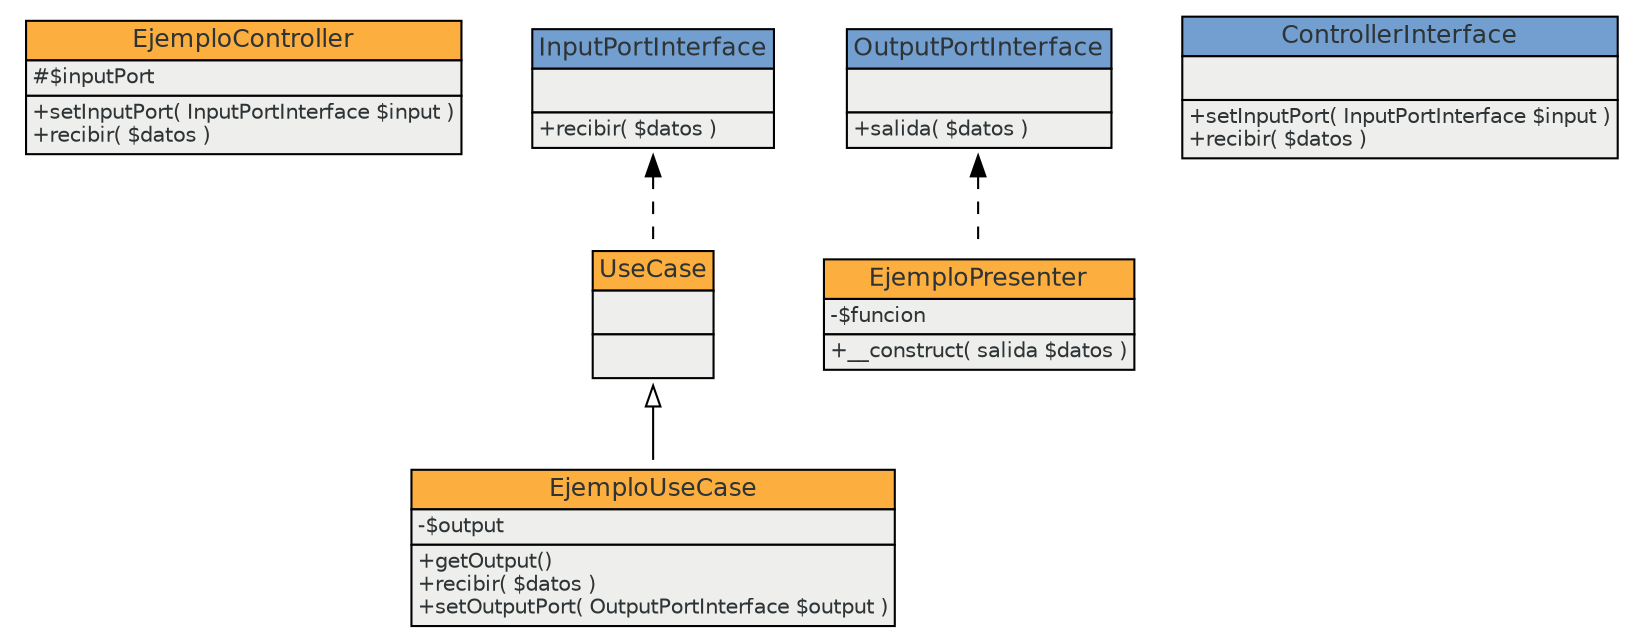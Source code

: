 digraph "f51beda7b68b821a31888eca098c016682edc24b" {
splines = true;
overlap = false;
mindist = 2.6;
"000000002649abb10000000045ea88e8" [label=<<TABLE CELLSPACING="0" BORDER="0" ALIGN="LEFT"><TR><TD BORDER="1" ALIGN="CENTER" BGCOLOR="#fcaf3e"><FONT COLOR="#2e3436" FACE="Helvetica" POINT-SIZE="12">EjemploController</FONT></TD></TR><TR><TD BORDER="1" ALIGN="LEFT" BGCOLOR="#eeeeec"><FONT COLOR="#2e3436" FACE="Helvetica" POINT-SIZE="10">#$inputPort</FONT><BR ALIGN="LEFT"/></TD></TR><TR><TD BORDER="1" ALIGN="LEFT" BGCOLOR="#eeeeec"><FONT COLOR="#2e3436" FACE="Helvetica" POINT-SIZE="10">+setInputPort( InputPortInterface $input )</FONT><BR ALIGN="LEFT"/><FONT COLOR="#2e3436" FACE="Helvetica" POINT-SIZE="10">+recibir( $datos )</FONT><BR ALIGN="LEFT"/></TD></TR></TABLE>> shape=plaintext ]
"000000002649abb00000000045ea88e8" [label=<<TABLE CELLSPACING="0" BORDER="0" ALIGN="LEFT"><TR><TD BORDER="1" ALIGN="CENTER" BGCOLOR="#fcaf3e"><FONT COLOR="#2e3436" FACE="Helvetica" POINT-SIZE="12">UseCase</FONT></TD></TR><TR><TD BORDER="1" ALIGN="LEFT" BGCOLOR="#eeeeec"> </TD></TR><TR><TD BORDER="1" ALIGN="LEFT" BGCOLOR="#eeeeec"> </TD></TR></TABLE>> shape=plaintext ]
"000000002649abaf0000000045ea88e8" -> "000000002649abb00000000045ea88e8" [dir=back arrowtail=normal style=dashed ]
"000000002649abb90000000045ea88e8" [label=<<TABLE CELLSPACING="0" BORDER="0" ALIGN="LEFT"><TR><TD BORDER="1" ALIGN="CENTER" BGCOLOR="#fcaf3e"><FONT COLOR="#2e3436" FACE="Helvetica" POINT-SIZE="12">EjemploUseCase</FONT></TD></TR><TR><TD BORDER="1" ALIGN="LEFT" BGCOLOR="#eeeeec"><FONT COLOR="#2e3436" FACE="Helvetica" POINT-SIZE="10">-$output</FONT><BR ALIGN="LEFT"/></TD></TR><TR><TD BORDER="1" ALIGN="LEFT" BGCOLOR="#eeeeec"><FONT COLOR="#2e3436" FACE="Helvetica" POINT-SIZE="10">+getOutput()</FONT><BR ALIGN="LEFT"/><FONT COLOR="#2e3436" FACE="Helvetica" POINT-SIZE="10">+recibir( $datos )</FONT><BR ALIGN="LEFT"/><FONT COLOR="#2e3436" FACE="Helvetica" POINT-SIZE="10">+setOutputPort( OutputPortInterface $output )</FONT><BR ALIGN="LEFT"/></TD></TR></TABLE>> shape=plaintext ]
"000000002649abb00000000045ea88e8" -> "000000002649abb90000000045ea88e8" [dir=back arrowtail=empty style=solid ]
"000000002649ab850000000045ea88e8" [label=<<TABLE CELLSPACING="0" BORDER="0" ALIGN="LEFT"><TR><TD BORDER="1" ALIGN="CENTER" BGCOLOR="#fcaf3e"><FONT COLOR="#2e3436" FACE="Helvetica" POINT-SIZE="12">EjemploPresenter</FONT></TD></TR><TR><TD BORDER="1" ALIGN="LEFT" BGCOLOR="#eeeeec"><FONT COLOR="#2e3436" FACE="Helvetica" POINT-SIZE="10">-$funcion</FONT><BR ALIGN="LEFT"/></TD></TR><TR><TD BORDER="1" ALIGN="LEFT" BGCOLOR="#eeeeec"><FONT COLOR="#2e3436" FACE="Helvetica" POINT-SIZE="10">+__construct( salida $datos )</FONT><BR ALIGN="LEFT"/></TD></TR></TABLE>> shape=plaintext ]
"000000002649abac0000000045ea88e8" -> "000000002649ab850000000045ea88e8" [dir=back arrowtail=normal style=dashed ]
"000000002649abaf0000000045ea88e8" [label=<<TABLE CELLSPACING="0" BORDER="0" ALIGN="LEFT"><TR><TD BORDER="1" ALIGN="CENTER" BGCOLOR="#729fcf"><FONT COLOR="#2e3436" FACE="Helvetica" POINT-SIZE="12">InputPortInterface</FONT></TD></TR><TR><TD BORDER="1" ALIGN="LEFT" BGCOLOR="#eeeeec"> </TD></TR><TR><TD BORDER="1" ALIGN="LEFT" BGCOLOR="#eeeeec"><FONT COLOR="#2e3436" FACE="Helvetica" POINT-SIZE="10">+recibir( $datos )</FONT><BR ALIGN="LEFT"/></TD></TR></TABLE>> shape=plaintext ]
"000000002649abac0000000045ea88e8" [label=<<TABLE CELLSPACING="0" BORDER="0" ALIGN="LEFT"><TR><TD BORDER="1" ALIGN="CENTER" BGCOLOR="#729fcf"><FONT COLOR="#2e3436" FACE="Helvetica" POINT-SIZE="12">OutputPortInterface</FONT></TD></TR><TR><TD BORDER="1" ALIGN="LEFT" BGCOLOR="#eeeeec"> </TD></TR><TR><TD BORDER="1" ALIGN="LEFT" BGCOLOR="#eeeeec"><FONT COLOR="#2e3436" FACE="Helvetica" POINT-SIZE="10">+salida( $datos )</FONT><BR ALIGN="LEFT"/></TD></TR></TABLE>> shape=plaintext ]
"000000002649abb70000000045ea88e8" [label=<<TABLE CELLSPACING="0" BORDER="0" ALIGN="LEFT"><TR><TD BORDER="1" ALIGN="CENTER" BGCOLOR="#729fcf"><FONT COLOR="#2e3436" FACE="Helvetica" POINT-SIZE="12">ControllerInterface</FONT></TD></TR><TR><TD BORDER="1" ALIGN="LEFT" BGCOLOR="#eeeeec"> </TD></TR><TR><TD BORDER="1" ALIGN="LEFT" BGCOLOR="#eeeeec"><FONT COLOR="#2e3436" FACE="Helvetica" POINT-SIZE="10">+setInputPort( InputPortInterface $input )</FONT><BR ALIGN="LEFT"/><FONT COLOR="#2e3436" FACE="Helvetica" POINT-SIZE="10">+recibir( $datos )</FONT><BR ALIGN="LEFT"/></TD></TR></TABLE>> shape=plaintext ]
}